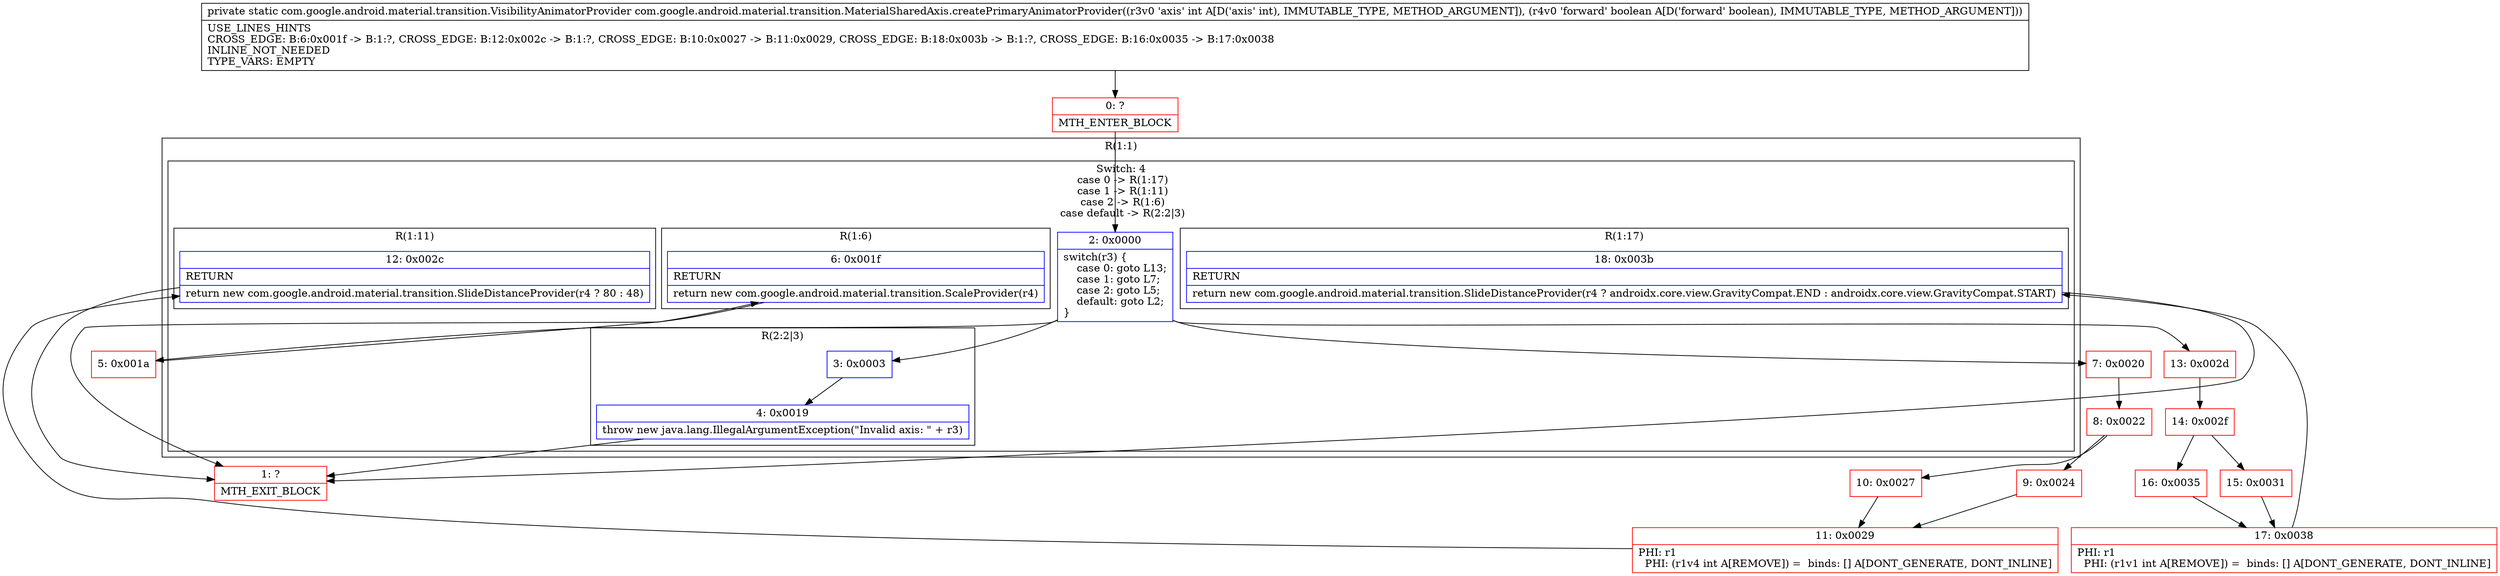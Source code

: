 digraph "CFG forcom.google.android.material.transition.MaterialSharedAxis.createPrimaryAnimatorProvider(IZ)Lcom\/google\/android\/material\/transition\/VisibilityAnimatorProvider;" {
subgraph cluster_Region_68278808 {
label = "R(1:1)";
node [shape=record,color=blue];
subgraph cluster_SwitchRegion_915069301 {
label = "Switch: 4
 case 0 -> R(1:17)
 case 1 -> R(1:11)
 case 2 -> R(1:6)
 case default -> R(2:2|3)";
node [shape=record,color=blue];
Node_2 [shape=record,label="{2\:\ 0x0000|switch(r3) \{\l    case 0: goto L13;\l    case 1: goto L7;\l    case 2: goto L5;\l    default: goto L2;\l\}\l}"];
subgraph cluster_Region_1693431218 {
label = "R(1:17)";
node [shape=record,color=blue];
Node_18 [shape=record,label="{18\:\ 0x003b|RETURN\l|return new com.google.android.material.transition.SlideDistanceProvider(r4 ? androidx.core.view.GravityCompat.END : androidx.core.view.GravityCompat.START)\l}"];
}
subgraph cluster_Region_1315108312 {
label = "R(1:11)";
node [shape=record,color=blue];
Node_12 [shape=record,label="{12\:\ 0x002c|RETURN\l|return new com.google.android.material.transition.SlideDistanceProvider(r4 ? 80 : 48)\l}"];
}
subgraph cluster_Region_1143547670 {
label = "R(1:6)";
node [shape=record,color=blue];
Node_6 [shape=record,label="{6\:\ 0x001f|RETURN\l|return new com.google.android.material.transition.ScaleProvider(r4)\l}"];
}
subgraph cluster_Region_604508055 {
label = "R(2:2|3)";
node [shape=record,color=blue];
Node_3 [shape=record,label="{3\:\ 0x0003}"];
Node_4 [shape=record,label="{4\:\ 0x0019|throw new java.lang.IllegalArgumentException(\"Invalid axis: \" + r3)\l}"];
}
}
}
Node_0 [shape=record,color=red,label="{0\:\ ?|MTH_ENTER_BLOCK\l}"];
Node_1 [shape=record,color=red,label="{1\:\ ?|MTH_EXIT_BLOCK\l}"];
Node_5 [shape=record,color=red,label="{5\:\ 0x001a}"];
Node_7 [shape=record,color=red,label="{7\:\ 0x0020}"];
Node_8 [shape=record,color=red,label="{8\:\ 0x0022}"];
Node_9 [shape=record,color=red,label="{9\:\ 0x0024}"];
Node_11 [shape=record,color=red,label="{11\:\ 0x0029|PHI: r1 \l  PHI: (r1v4 int A[REMOVE]) =  binds: [] A[DONT_GENERATE, DONT_INLINE]\l}"];
Node_10 [shape=record,color=red,label="{10\:\ 0x0027}"];
Node_13 [shape=record,color=red,label="{13\:\ 0x002d}"];
Node_14 [shape=record,color=red,label="{14\:\ 0x002f}"];
Node_15 [shape=record,color=red,label="{15\:\ 0x0031}"];
Node_17 [shape=record,color=red,label="{17\:\ 0x0038|PHI: r1 \l  PHI: (r1v1 int A[REMOVE]) =  binds: [] A[DONT_GENERATE, DONT_INLINE]\l}"];
Node_16 [shape=record,color=red,label="{16\:\ 0x0035}"];
MethodNode[shape=record,label="{private static com.google.android.material.transition.VisibilityAnimatorProvider com.google.android.material.transition.MaterialSharedAxis.createPrimaryAnimatorProvider((r3v0 'axis' int A[D('axis' int), IMMUTABLE_TYPE, METHOD_ARGUMENT]), (r4v0 'forward' boolean A[D('forward' boolean), IMMUTABLE_TYPE, METHOD_ARGUMENT]))  | USE_LINES_HINTS\lCROSS_EDGE: B:6:0x001f \-\> B:1:?, CROSS_EDGE: B:12:0x002c \-\> B:1:?, CROSS_EDGE: B:10:0x0027 \-\> B:11:0x0029, CROSS_EDGE: B:18:0x003b \-\> B:1:?, CROSS_EDGE: B:16:0x0035 \-\> B:17:0x0038\lINLINE_NOT_NEEDED\lTYPE_VARS: EMPTY\l}"];
MethodNode -> Node_0;Node_2 -> Node_3;
Node_2 -> Node_5;
Node_2 -> Node_7;
Node_2 -> Node_13;
Node_18 -> Node_1;
Node_12 -> Node_1;
Node_6 -> Node_1;
Node_3 -> Node_4;
Node_4 -> Node_1;
Node_0 -> Node_2;
Node_5 -> Node_6;
Node_7 -> Node_8;
Node_8 -> Node_9;
Node_8 -> Node_10;
Node_9 -> Node_11;
Node_11 -> Node_12;
Node_10 -> Node_11;
Node_13 -> Node_14;
Node_14 -> Node_15;
Node_14 -> Node_16;
Node_15 -> Node_17;
Node_17 -> Node_18;
Node_16 -> Node_17;
}

